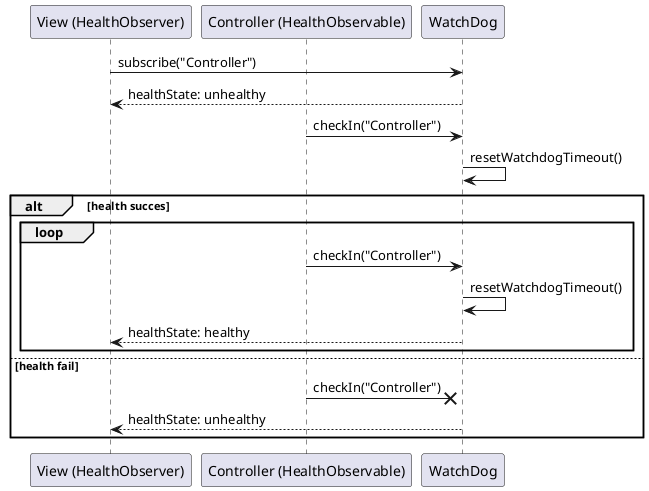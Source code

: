 @startuml
participant "View (HealthObserver)" as V
participant "Controller (HealthObservable)" as C
participant WatchDog as W

V -> W: subscribe("Controller")
W --> V: healthState: unhealthy
C -> W: checkIn("Controller")
W -> W: resetWatchdogTimeout()

alt health succes

loop
  C -> W: checkIn("Controller")
  W -> W: resetWatchdogTimeout()
  W --> V: healthState: healthy

end

else health fail
 
C -x W: checkIn("Controller")
W --> V: healthState: unhealthy

end
@enduml
